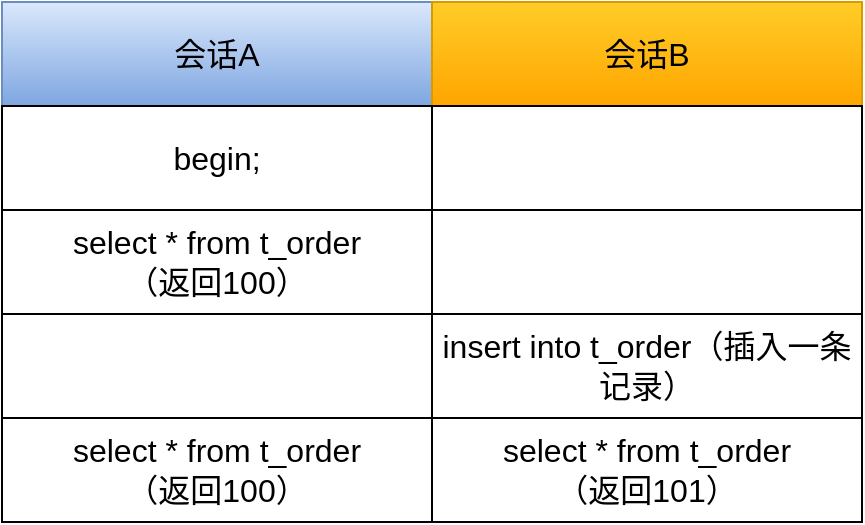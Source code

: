 <mxfile version="16.2.1" type="github">
  <diagram id="uIvpdnEG8zD1QNK0IYQ8" name="Page-1">
    <mxGraphModel dx="923" dy="594" grid="1" gridSize="10" guides="1" tooltips="1" connect="1" arrows="1" fold="1" page="1" pageScale="1" pageWidth="827" pageHeight="1169" math="0" shadow="0">
      <root>
        <mxCell id="0" />
        <mxCell id="1" parent="0" />
        <mxCell id="yZSuAVlTBr9dWqMXNHMS-1" value="会话A" style="rounded=0;whiteSpace=wrap;html=1;fontSize=16;fillColor=#dae8fc;gradientColor=#7ea6e0;strokeColor=#6c8ebf;" vertex="1" parent="1">
          <mxGeometry x="160" y="160" width="215.0" height="52" as="geometry" />
        </mxCell>
        <mxCell id="yZSuAVlTBr9dWqMXNHMS-2" value="会话B" style="rounded=0;whiteSpace=wrap;html=1;fontSize=16;fillColor=#ffcd28;gradientColor=#ffa500;strokeColor=#d79b00;" vertex="1" parent="1">
          <mxGeometry x="375" y="160" width="215.0" height="52" as="geometry" />
        </mxCell>
        <mxCell id="yZSuAVlTBr9dWqMXNHMS-3" value="begin;" style="rounded=0;whiteSpace=wrap;html=1;fontSize=16;" vertex="1" parent="1">
          <mxGeometry x="160" y="212" width="215.0" height="52" as="geometry" />
        </mxCell>
        <mxCell id="yZSuAVlTBr9dWqMXNHMS-5" value="select * from t_order&lt;br style=&quot;font-size: 16px;&quot;&gt;（返回100）" style="rounded=0;whiteSpace=wrap;html=1;fontSize=16;" vertex="1" parent="1">
          <mxGeometry x="160" y="264" width="215.0" height="52" as="geometry" />
        </mxCell>
        <mxCell id="yZSuAVlTBr9dWqMXNHMS-6" value="insert into t_order（插入一条记录）" style="rounded=0;whiteSpace=wrap;html=1;fontSize=16;" vertex="1" parent="1">
          <mxGeometry x="375" y="316" width="215.0" height="52" as="geometry" />
        </mxCell>
        <mxCell id="yZSuAVlTBr9dWqMXNHMS-7" value="select * from t_order&lt;br style=&quot;font-size: 16px;&quot;&gt;（返回100）" style="rounded=0;whiteSpace=wrap;html=1;fontSize=16;" vertex="1" parent="1">
          <mxGeometry x="160" y="368" width="215.0" height="52" as="geometry" />
        </mxCell>
        <mxCell id="yZSuAVlTBr9dWqMXNHMS-8" value="select * from t_order&lt;br style=&quot;font-size: 16px;&quot;&gt;（返回101）" style="rounded=0;whiteSpace=wrap;html=1;fontSize=16;" vertex="1" parent="1">
          <mxGeometry x="375" y="368" width="215.0" height="52" as="geometry" />
        </mxCell>
        <mxCell id="yZSuAVlTBr9dWqMXNHMS-9" value="" style="rounded=0;whiteSpace=wrap;html=1;fontSize=16;" vertex="1" parent="1">
          <mxGeometry x="375" y="264" width="215.0" height="52" as="geometry" />
        </mxCell>
        <mxCell id="yZSuAVlTBr9dWqMXNHMS-10" value="" style="rounded=0;whiteSpace=wrap;html=1;fontSize=16;" vertex="1" parent="1">
          <mxGeometry x="375" y="212" width="215.0" height="52" as="geometry" />
        </mxCell>
        <mxCell id="yZSuAVlTBr9dWqMXNHMS-11" value="" style="rounded=0;whiteSpace=wrap;html=1;fontSize=16;" vertex="1" parent="1">
          <mxGeometry x="160" y="316" width="215.0" height="52" as="geometry" />
        </mxCell>
      </root>
    </mxGraphModel>
  </diagram>
</mxfile>
